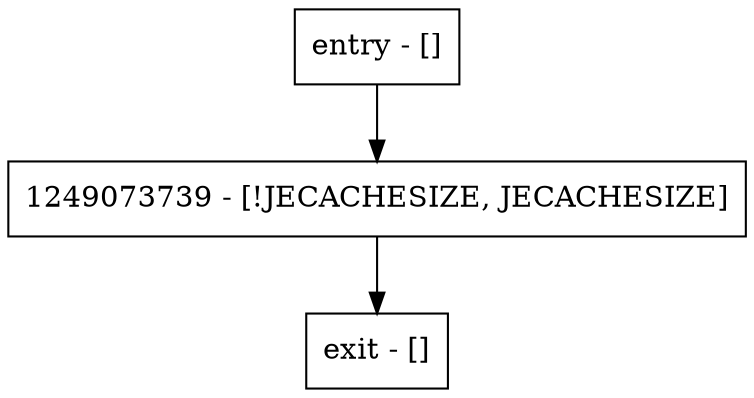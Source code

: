 digraph delete {
node [shape=record];
entry [label="entry - []"];
exit [label="exit - []"];
1249073739 [label="1249073739 - [!JECACHESIZE, JECACHESIZE]"];
entry;
exit;
entry -> 1249073739;
1249073739 -> exit;
}
